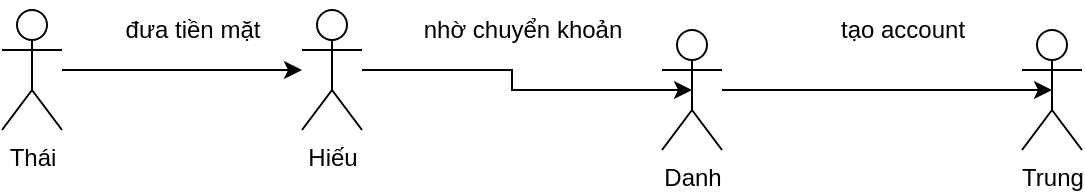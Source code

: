 <mxfile version="20.8.16" type="github">
  <diagram name="Page-1" id="KF7dVxH2Kp_PAsVpVCAL">
    <mxGraphModel dx="880" dy="452" grid="1" gridSize="10" guides="1" tooltips="1" connect="1" arrows="1" fold="1" page="1" pageScale="1" pageWidth="850" pageHeight="1100" math="0" shadow="0">
      <root>
        <mxCell id="0" />
        <mxCell id="1" parent="0" />
        <mxCell id="jhIOBsuXFK59NcRg1cyb-6" style="edgeStyle=orthogonalEdgeStyle;rounded=0;orthogonalLoop=1;jettySize=auto;html=1;" edge="1" parent="1" source="jhIOBsuXFK59NcRg1cyb-1" target="jhIOBsuXFK59NcRg1cyb-3">
          <mxGeometry relative="1" as="geometry" />
        </mxCell>
        <mxCell id="jhIOBsuXFK59NcRg1cyb-1" value="Thái" style="shape=umlActor;verticalLabelPosition=bottom;verticalAlign=top;html=1;outlineConnect=0;" vertex="1" parent="1">
          <mxGeometry x="110" y="130" width="30" height="60" as="geometry" />
        </mxCell>
        <mxCell id="jhIOBsuXFK59NcRg1cyb-7" style="edgeStyle=orthogonalEdgeStyle;rounded=0;orthogonalLoop=1;jettySize=auto;html=1;entryX=0.5;entryY=0.5;entryDx=0;entryDy=0;entryPerimeter=0;" edge="1" parent="1" source="jhIOBsuXFK59NcRg1cyb-3" target="jhIOBsuXFK59NcRg1cyb-4">
          <mxGeometry relative="1" as="geometry" />
        </mxCell>
        <mxCell id="jhIOBsuXFK59NcRg1cyb-3" value="Hiếu" style="shape=umlActor;verticalLabelPosition=bottom;verticalAlign=top;html=1;outlineConnect=0;" vertex="1" parent="1">
          <mxGeometry x="260" y="130" width="30" height="60" as="geometry" />
        </mxCell>
        <mxCell id="jhIOBsuXFK59NcRg1cyb-9" style="edgeStyle=orthogonalEdgeStyle;rounded=0;orthogonalLoop=1;jettySize=auto;html=1;entryX=0.5;entryY=0.5;entryDx=0;entryDy=0;entryPerimeter=0;" edge="1" parent="1" source="jhIOBsuXFK59NcRg1cyb-4" target="jhIOBsuXFK59NcRg1cyb-5">
          <mxGeometry relative="1" as="geometry" />
        </mxCell>
        <mxCell id="jhIOBsuXFK59NcRg1cyb-4" value="Danh" style="shape=umlActor;verticalLabelPosition=bottom;verticalAlign=top;html=1;outlineConnect=0;" vertex="1" parent="1">
          <mxGeometry x="440" y="140" width="30" height="60" as="geometry" />
        </mxCell>
        <mxCell id="jhIOBsuXFK59NcRg1cyb-5" value="Trung" style="shape=umlActor;verticalLabelPosition=bottom;verticalAlign=top;html=1;outlineConnect=0;" vertex="1" parent="1">
          <mxGeometry x="620" y="140" width="30" height="60" as="geometry" />
        </mxCell>
        <mxCell id="jhIOBsuXFK59NcRg1cyb-8" value="nhờ chuyển khoản" style="text;html=1;align=center;verticalAlign=middle;resizable=0;points=[];autosize=1;strokeColor=none;fillColor=none;" vertex="1" parent="1">
          <mxGeometry x="310" y="125" width="120" height="30" as="geometry" />
        </mxCell>
        <mxCell id="jhIOBsuXFK59NcRg1cyb-10" value="tạo account" style="text;html=1;align=center;verticalAlign=middle;resizable=0;points=[];autosize=1;strokeColor=none;fillColor=none;" vertex="1" parent="1">
          <mxGeometry x="515" y="125" width="90" height="30" as="geometry" />
        </mxCell>
        <mxCell id="jhIOBsuXFK59NcRg1cyb-11" value="đưa tiền mặt" style="text;html=1;align=center;verticalAlign=middle;resizable=0;points=[];autosize=1;strokeColor=none;fillColor=none;" vertex="1" parent="1">
          <mxGeometry x="160" y="125" width="90" height="30" as="geometry" />
        </mxCell>
      </root>
    </mxGraphModel>
  </diagram>
</mxfile>
